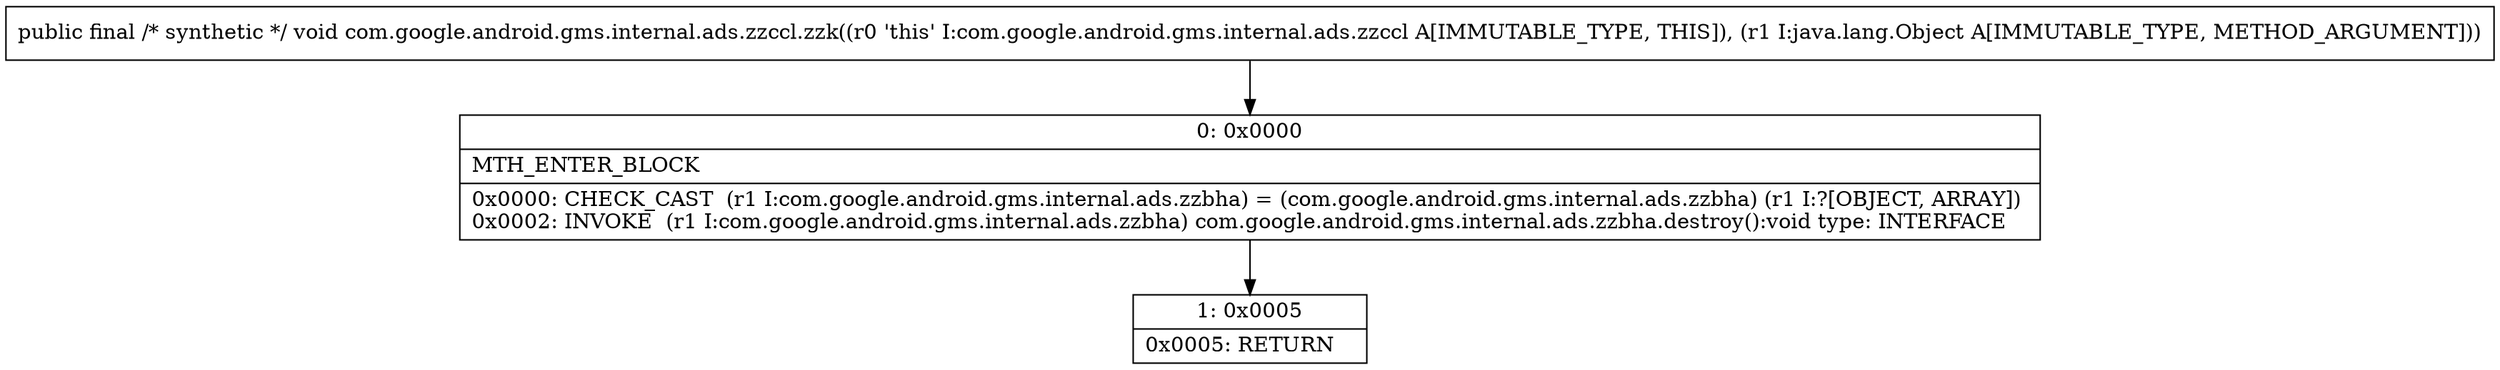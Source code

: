 digraph "CFG forcom.google.android.gms.internal.ads.zzccl.zzk(Ljava\/lang\/Object;)V" {
Node_0 [shape=record,label="{0\:\ 0x0000|MTH_ENTER_BLOCK\l|0x0000: CHECK_CAST  (r1 I:com.google.android.gms.internal.ads.zzbha) = (com.google.android.gms.internal.ads.zzbha) (r1 I:?[OBJECT, ARRAY]) \l0x0002: INVOKE  (r1 I:com.google.android.gms.internal.ads.zzbha) com.google.android.gms.internal.ads.zzbha.destroy():void type: INTERFACE \l}"];
Node_1 [shape=record,label="{1\:\ 0x0005|0x0005: RETURN   \l}"];
MethodNode[shape=record,label="{public final \/* synthetic *\/ void com.google.android.gms.internal.ads.zzccl.zzk((r0 'this' I:com.google.android.gms.internal.ads.zzccl A[IMMUTABLE_TYPE, THIS]), (r1 I:java.lang.Object A[IMMUTABLE_TYPE, METHOD_ARGUMENT])) }"];
MethodNode -> Node_0;
Node_0 -> Node_1;
}

